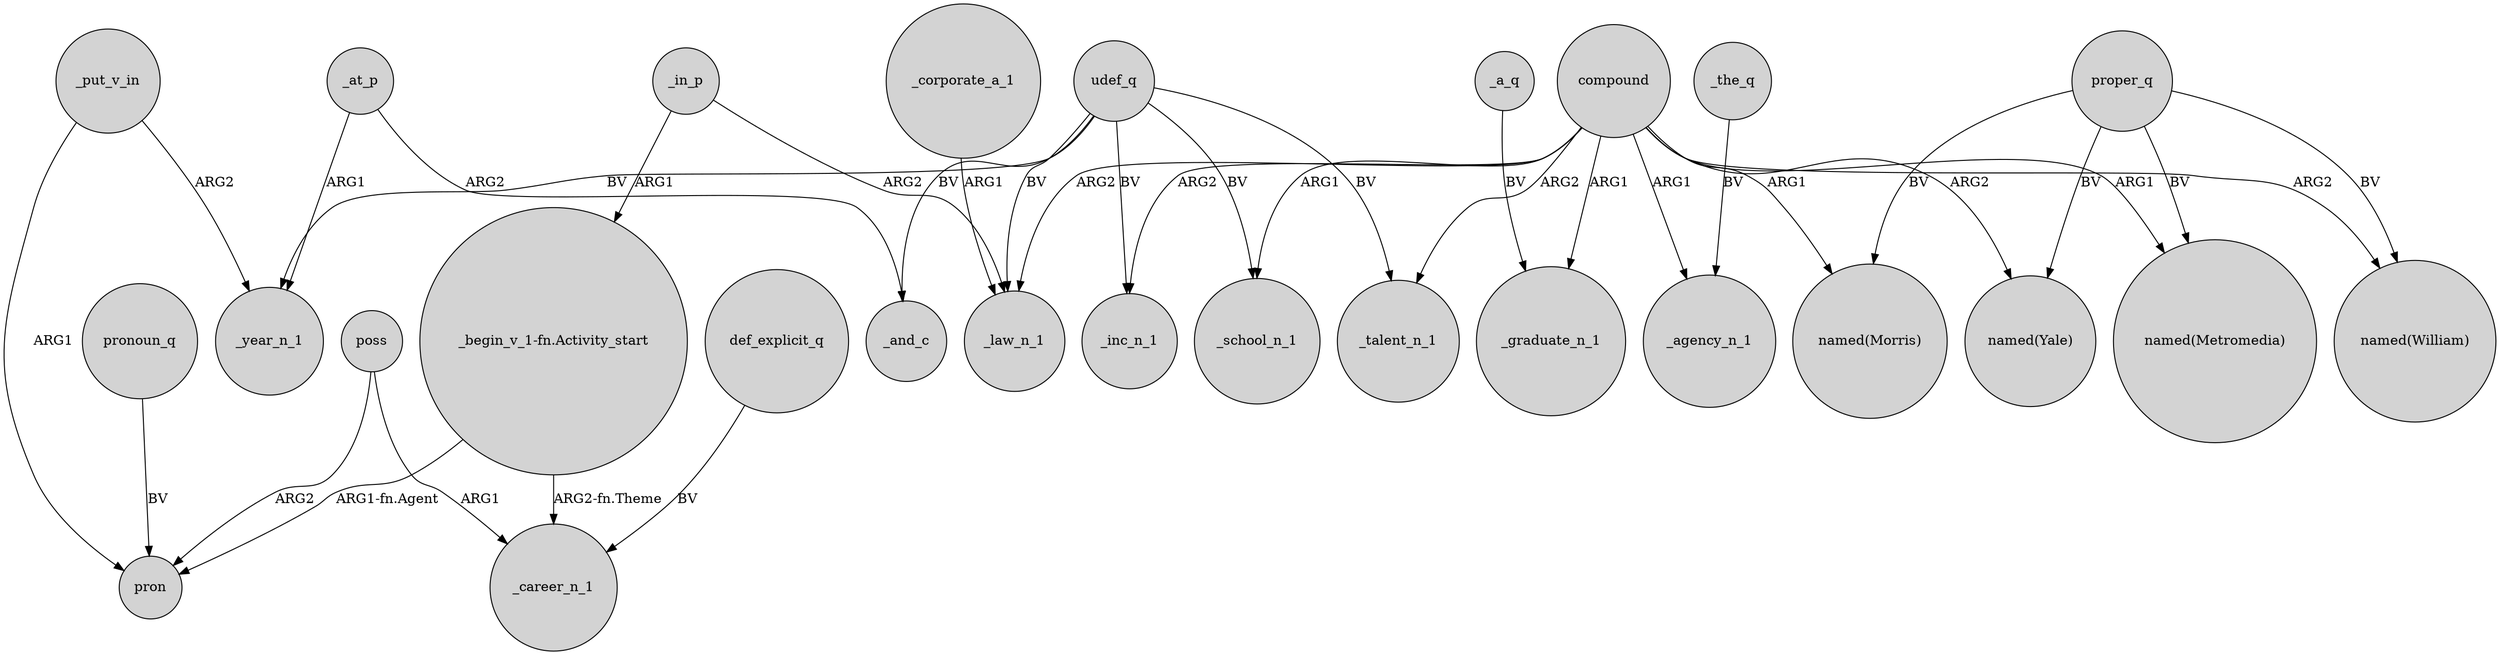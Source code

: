 digraph {
	node [shape=circle style=filled]
	poss -> _career_n_1 [label=ARG1]
	proper_q -> "named(Yale)" [label=BV]
	_the_q -> _agency_n_1 [label=BV]
	compound -> _agency_n_1 [label=ARG1]
	udef_q -> _inc_n_1 [label=BV]
	poss -> pron [label=ARG2]
	_put_v_in -> pron [label=ARG1]
	"_begin_v_1-fn.Activity_start" -> pron [label="ARG1-fn.Agent"]
	compound -> _school_n_1 [label=ARG1]
	udef_q -> _talent_n_1 [label=BV]
	udef_q -> _law_n_1 [label=BV]
	proper_q -> "named(Metromedia)" [label=BV]
	compound -> "named(Metromedia)" [label=ARG1]
	_corporate_a_1 -> _law_n_1 [label=ARG1]
	compound -> "named(Morris)" [label=ARG1]
	"_begin_v_1-fn.Activity_start" -> _career_n_1 [label="ARG2-fn.Theme"]
	_put_v_in -> _year_n_1 [label=ARG2]
	pronoun_q -> pron [label=BV]
	proper_q -> "named(Morris)" [label=BV]
	_at_p -> _year_n_1 [label=ARG1]
	compound -> _graduate_n_1 [label=ARG1]
	compound -> "named(William)" [label=ARG2]
	_a_q -> _graduate_n_1 [label=BV]
	def_explicit_q -> _career_n_1 [label=BV]
	_in_p -> _law_n_1 [label=ARG2]
	udef_q -> _year_n_1 [label=BV]
	compound -> "named(Yale)" [label=ARG2]
	udef_q -> _school_n_1 [label=BV]
	udef_q -> _and_c [label=BV]
	_at_p -> _and_c [label=ARG2]
	compound -> _inc_n_1 [label=ARG2]
	compound -> _talent_n_1 [label=ARG2]
	_in_p -> "_begin_v_1-fn.Activity_start" [label=ARG1]
	proper_q -> "named(William)" [label=BV]
	compound -> _law_n_1 [label=ARG2]
}
